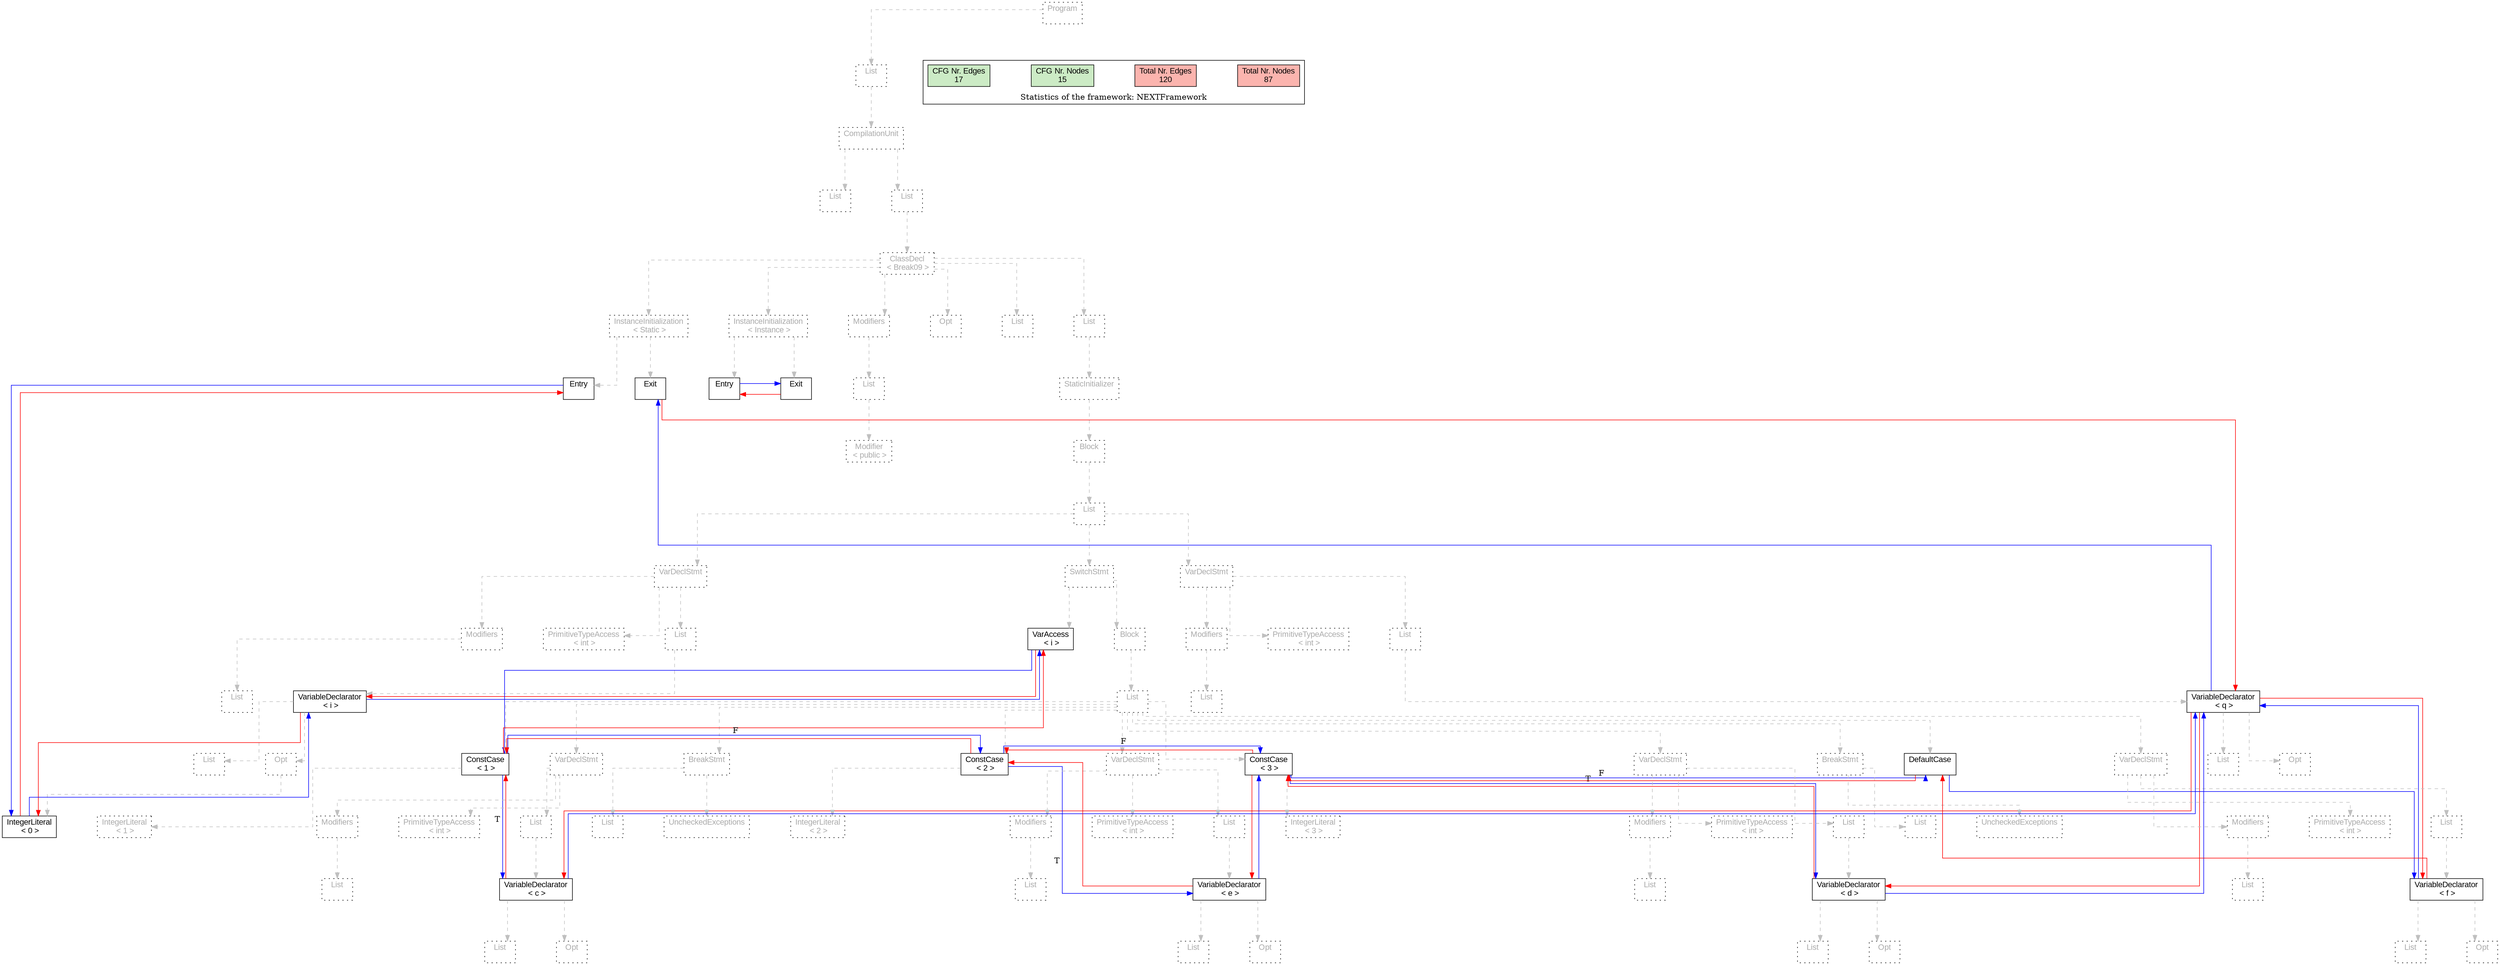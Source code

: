 digraph G {
graph [splines=ortho, nodesep="1", ranksep="1"]
node [shape=rect, fontname=Arial];
{ rank = same; "Program[0]"}
{ rank = same; "List[1]"}
{ rank = same; "CompilationUnit[2]"}
{ rank = same; "List[3]"; "List[4]"}
{ rank = same; "ClassDecl[5]"}
{ rank = same; "Modifiers[22]"; "Opt[25]"; "List[26]"; "List[27]"; "InstanceInitialization[6]"; "InstanceInitialization[14]"}
{ rank = same; "List[23]"; "StaticInitializer[28]"; "Entry[7]"; "Exit[8]"; "Entry[15]"; "Exit[16]"}
{ rank = same; "Modifier[24]"; "Block[29]"}
{ rank = same; "List[30]"}
{ rank = same; "VarDeclStmt[31]"; "SwitchStmt[40]"; "VarDeclStmt[89]"}
{ rank = same; "Modifiers[32]"; "PrimitiveTypeAccess[34]"; "List[35]"; "VarAccess[41]"; "Block[42]"; "Modifiers[90]"; "PrimitiveTypeAccess[92]"; "List[93]"}
{ rank = same; "List[33]"; "VariableDeclarator[36]"; "List[43]"; "List[91]"; "VariableDeclarator[94]"}
{ rank = same; "List[37]"; "Opt[38]"; "ConstCase[44]"; "VarDeclStmt[46]"; "BreakStmt[54]"; "ConstCase[57]"; "VarDeclStmt[59]"; "ConstCase[67]"; "VarDeclStmt[69]"; "BreakStmt[77]"; "DefaultCase[80]"; "VarDeclStmt[81]"; "List[95]"; "Opt[96]"}
{ rank = same; "IntegerLiteral[39]"; "IntegerLiteral[45]"; "Modifiers[47]"; "PrimitiveTypeAccess[49]"; "List[50]"; "List[56]"; "UncheckedExceptions[55]"; "IntegerLiteral[58]"; "Modifiers[60]"; "PrimitiveTypeAccess[62]"; "List[63]"; "IntegerLiteral[68]"; "Modifiers[70]"; "PrimitiveTypeAccess[72]"; "List[73]"; "List[79]"; "UncheckedExceptions[78]"; "Modifiers[82]"; "PrimitiveTypeAccess[84]"; "List[85]"}
{ rank = same; "List[48]"; "VariableDeclarator[51]"; "List[61]"; "VariableDeclarator[64]"; "List[71]"; "VariableDeclarator[74]"; "List[83]"; "VariableDeclarator[86]"}
{ rank = same; "List[52]"; "Opt[53]"; "List[65]"; "Opt[66]"; "List[75]"; "Opt[76]"; "List[87]"; "Opt[88]"}
"Program[0]" [label="Program\n ", style= dotted   fillcolor="#eeeeee" fontcolor="#aaaaaa"  ]
"List[1]" [label="List\n ", style= dotted   fillcolor="#eeeeee" fontcolor="#aaaaaa"  ]
"CompilationUnit[2]" [label="CompilationUnit\n ", style= dotted   fillcolor="#eeeeee" fontcolor="#aaaaaa"  ]
"List[3]" [label="List\n ", style= dotted   fillcolor="#eeeeee" fontcolor="#aaaaaa"  ]
"List[4]" [label="List\n ", style= dotted   fillcolor="#eeeeee" fontcolor="#aaaaaa"  ]
"ClassDecl[5]" [label="ClassDecl\n < Break09 >", style= dotted   fillcolor="#eeeeee" fontcolor="#aaaaaa"  ]
"Modifiers[22]" [label="Modifiers\n ", style= dotted   fillcolor="#eeeeee" fontcolor="#aaaaaa"  ]
"List[23]" [label="List\n ", style= dotted   fillcolor="#eeeeee" fontcolor="#aaaaaa"  ]
"Modifier[24]" [label="Modifier\n < public >", style= dotted   fillcolor="#eeeeee" fontcolor="#aaaaaa"  ]
"Opt[25]" [label="Opt\n ", style= dotted   fillcolor="#eeeeee" fontcolor="#aaaaaa"  ]
"List[26]" [label="List\n ", style= dotted   fillcolor="#eeeeee" fontcolor="#aaaaaa"  ]
"List[27]" [label="List\n ", style= dotted   fillcolor="#eeeeee" fontcolor="#aaaaaa"  ]
"StaticInitializer[28]" [label="StaticInitializer\n ", style= dotted   fillcolor="#eeeeee" fontcolor="#aaaaaa"  ]
"Block[29]" [label="Block\n ", style= dotted   fillcolor="#eeeeee" fontcolor="#aaaaaa"  ]
"List[30]" [label="List\n ", style= dotted   fillcolor="#eeeeee" fontcolor="#aaaaaa"  ]
"VarDeclStmt[31]" [label="VarDeclStmt\n ", style= dotted   fillcolor="#eeeeee" fontcolor="#aaaaaa"  ]
"Modifiers[32]" [label="Modifiers\n ", style= dotted   fillcolor="#eeeeee" fontcolor="#aaaaaa"  ]
"List[33]" [label="List\n ", style= dotted   fillcolor="#eeeeee" fontcolor="#aaaaaa"  ]
"PrimitiveTypeAccess[34]" [label="PrimitiveTypeAccess\n < int >", style= dotted   fillcolor="#eeeeee" fontcolor="#aaaaaa"  ]
"List[35]" [label="List\n ", style= dotted   fillcolor="#eeeeee" fontcolor="#aaaaaa"  ]
"VariableDeclarator[36]" [label="VariableDeclarator\n < i >", fillcolor=white   style=filled  ]
"List[37]" [label="List\n ", style= dotted   fillcolor="#eeeeee" fontcolor="#aaaaaa"  ]
"Opt[38]" [label="Opt\n ", style= dotted   fillcolor="#eeeeee" fontcolor="#aaaaaa"  ]
"IntegerLiteral[39]" [label="IntegerLiteral\n < 0 >", fillcolor=white   style=filled  ]
"SwitchStmt[40]" [label="SwitchStmt\n ", style= dotted   fillcolor="#eeeeee" fontcolor="#aaaaaa"  ]
"VarAccess[41]" [label="VarAccess\n < i >", fillcolor=white   style=filled  ]
"Block[42]" [label="Block\n ", style= dotted   fillcolor="#eeeeee" fontcolor="#aaaaaa"  ]
"List[43]" [label="List\n ", style= dotted   fillcolor="#eeeeee" fontcolor="#aaaaaa"  ]
"ConstCase[44]" [label="ConstCase\n < 1 >", fillcolor=white   style=filled  ]
"IntegerLiteral[45]" [label="IntegerLiteral\n < 1 >", style= dotted   fillcolor="#eeeeee" fontcolor="#aaaaaa"  ]
"VarDeclStmt[46]" [label="VarDeclStmt\n ", style= dotted   fillcolor="#eeeeee" fontcolor="#aaaaaa"  ]
"Modifiers[47]" [label="Modifiers\n ", style= dotted   fillcolor="#eeeeee" fontcolor="#aaaaaa"  ]
"List[48]" [label="List\n ", style= dotted   fillcolor="#eeeeee" fontcolor="#aaaaaa"  ]
"PrimitiveTypeAccess[49]" [label="PrimitiveTypeAccess\n < int >", style= dotted   fillcolor="#eeeeee" fontcolor="#aaaaaa"  ]
"List[50]" [label="List\n ", style= dotted   fillcolor="#eeeeee" fontcolor="#aaaaaa"  ]
"VariableDeclarator[51]" [label="VariableDeclarator\n < c >", fillcolor=white   style=filled  ]
"List[52]" [label="List\n ", style= dotted   fillcolor="#eeeeee" fontcolor="#aaaaaa"  ]
"Opt[53]" [label="Opt\n ", style= dotted   fillcolor="#eeeeee" fontcolor="#aaaaaa"  ]
"BreakStmt[54]" [label="BreakStmt\n ", style= dotted   fillcolor="#eeeeee" fontcolor="#aaaaaa"  ]
"List[56]" [label="List\n ", style= dotted   fillcolor="#eeeeee" fontcolor="#aaaaaa"  ]
"UncheckedExceptions[55]" [label="UncheckedExceptions\n ", style= dotted   fillcolor="#eeeeee" fontcolor="#aaaaaa"  ]
"ConstCase[57]" [label="ConstCase\n < 2 >", fillcolor=white   style=filled  ]
"IntegerLiteral[58]" [label="IntegerLiteral\n < 2 >", style= dotted   fillcolor="#eeeeee" fontcolor="#aaaaaa"  ]
"VarDeclStmt[59]" [label="VarDeclStmt\n ", style= dotted   fillcolor="#eeeeee" fontcolor="#aaaaaa"  ]
"Modifiers[60]" [label="Modifiers\n ", style= dotted   fillcolor="#eeeeee" fontcolor="#aaaaaa"  ]
"List[61]" [label="List\n ", style= dotted   fillcolor="#eeeeee" fontcolor="#aaaaaa"  ]
"PrimitiveTypeAccess[62]" [label="PrimitiveTypeAccess\n < int >", style= dotted   fillcolor="#eeeeee" fontcolor="#aaaaaa"  ]
"List[63]" [label="List\n ", style= dotted   fillcolor="#eeeeee" fontcolor="#aaaaaa"  ]
"VariableDeclarator[64]" [label="VariableDeclarator\n < e >", fillcolor=white   style=filled  ]
"List[65]" [label="List\n ", style= dotted   fillcolor="#eeeeee" fontcolor="#aaaaaa"  ]
"Opt[66]" [label="Opt\n ", style= dotted   fillcolor="#eeeeee" fontcolor="#aaaaaa"  ]
"ConstCase[67]" [label="ConstCase\n < 3 >", fillcolor=white   style=filled  ]
"IntegerLiteral[68]" [label="IntegerLiteral\n < 3 >", style= dotted   fillcolor="#eeeeee" fontcolor="#aaaaaa"  ]
"VarDeclStmt[69]" [label="VarDeclStmt\n ", style= dotted   fillcolor="#eeeeee" fontcolor="#aaaaaa"  ]
"Modifiers[70]" [label="Modifiers\n ", style= dotted   fillcolor="#eeeeee" fontcolor="#aaaaaa"  ]
"List[71]" [label="List\n ", style= dotted   fillcolor="#eeeeee" fontcolor="#aaaaaa"  ]
"PrimitiveTypeAccess[72]" [label="PrimitiveTypeAccess\n < int >", style= dotted   fillcolor="#eeeeee" fontcolor="#aaaaaa"  ]
"List[73]" [label="List\n ", style= dotted   fillcolor="#eeeeee" fontcolor="#aaaaaa"  ]
"VariableDeclarator[74]" [label="VariableDeclarator\n < d >", fillcolor=white   style=filled  ]
"List[75]" [label="List\n ", style= dotted   fillcolor="#eeeeee" fontcolor="#aaaaaa"  ]
"Opt[76]" [label="Opt\n ", style= dotted   fillcolor="#eeeeee" fontcolor="#aaaaaa"  ]
"BreakStmt[77]" [label="BreakStmt\n ", style= dotted   fillcolor="#eeeeee" fontcolor="#aaaaaa"  ]
"List[79]" [label="List\n ", style= dotted   fillcolor="#eeeeee" fontcolor="#aaaaaa"  ]
"UncheckedExceptions[78]" [label="UncheckedExceptions\n ", style= dotted   fillcolor="#eeeeee" fontcolor="#aaaaaa"  ]
"DefaultCase[80]" [label="DefaultCase\n ", fillcolor=white   style=filled  ]
"VarDeclStmt[81]" [label="VarDeclStmt\n ", style= dotted   fillcolor="#eeeeee" fontcolor="#aaaaaa"  ]
"Modifiers[82]" [label="Modifiers\n ", style= dotted   fillcolor="#eeeeee" fontcolor="#aaaaaa"  ]
"List[83]" [label="List\n ", style= dotted   fillcolor="#eeeeee" fontcolor="#aaaaaa"  ]
"PrimitiveTypeAccess[84]" [label="PrimitiveTypeAccess\n < int >", style= dotted   fillcolor="#eeeeee" fontcolor="#aaaaaa"  ]
"List[85]" [label="List\n ", style= dotted   fillcolor="#eeeeee" fontcolor="#aaaaaa"  ]
"VariableDeclarator[86]" [label="VariableDeclarator\n < f >", fillcolor=white   style=filled  ]
"List[87]" [label="List\n ", style= dotted   fillcolor="#eeeeee" fontcolor="#aaaaaa"  ]
"Opt[88]" [label="Opt\n ", style= dotted   fillcolor="#eeeeee" fontcolor="#aaaaaa"  ]
"VarDeclStmt[89]" [label="VarDeclStmt\n ", style= dotted   fillcolor="#eeeeee" fontcolor="#aaaaaa"  ]
"Modifiers[90]" [label="Modifiers\n ", style= dotted   fillcolor="#eeeeee" fontcolor="#aaaaaa"  ]
"List[91]" [label="List\n ", style= dotted   fillcolor="#eeeeee" fontcolor="#aaaaaa"  ]
"PrimitiveTypeAccess[92]" [label="PrimitiveTypeAccess\n < int >", style= dotted   fillcolor="#eeeeee" fontcolor="#aaaaaa"  ]
"List[93]" [label="List\n ", style= dotted   fillcolor="#eeeeee" fontcolor="#aaaaaa"  ]
"VariableDeclarator[94]" [label="VariableDeclarator\n < q >", fillcolor=white   style=filled  ]
"List[95]" [label="List\n ", style= dotted   fillcolor="#eeeeee" fontcolor="#aaaaaa"  ]
"Opt[96]" [label="Opt\n ", style= dotted   fillcolor="#eeeeee" fontcolor="#aaaaaa"  ]
"InstanceInitialization[6]" [label="InstanceInitialization\n < Instance >", style= dotted   fillcolor="#eeeeee" fontcolor="#aaaaaa"  ]
"Entry[7]" [label="Entry\n ", fillcolor=white   style=filled  ]
"Exit[8]" [label="Exit\n ", fillcolor=white   style=filled  ]
"InstanceInitialization[14]" [label="InstanceInitialization\n < Static >", style= dotted   fillcolor="#eeeeee" fontcolor="#aaaaaa"  ]
"Entry[15]" [label="Entry\n ", fillcolor=white   style=filled  ]
"Exit[16]" [label="Exit\n ", fillcolor=white   style=filled  ]
"CompilationUnit[2]" -> "List[3]" [style=dashed, color=gray]
"List[23]" -> "Modifier[24]" [style=dashed, color=gray]
"Modifiers[22]" -> "List[23]" [style=dashed, color=gray]
"ClassDecl[5]" -> "Modifiers[22]" [style=dashed, color=gray]
"ClassDecl[5]" -> "Opt[25]" [style=dashed, color=gray]
"ClassDecl[5]" -> "List[26]" [style=dashed, color=gray]
"Modifiers[32]" -> "List[33]" [style=dashed, color=gray]
"VarDeclStmt[31]" -> "Modifiers[32]" [style=dashed, color=gray]
"VarDeclStmt[31]" -> "PrimitiveTypeAccess[34]" [style=dashed, color=gray]
"VariableDeclarator[36]" -> "List[37]" [style=dashed, color=gray]
"Opt[38]" -> "IntegerLiteral[39]" [style=dashed, color=gray]
"VariableDeclarator[36]" -> "Opt[38]" [style=dashed, color=gray]
"List[35]" -> "VariableDeclarator[36]" [style=dashed, color=gray]
"VarDeclStmt[31]" -> "List[35]" [style=dashed, color=gray]
"List[30]" -> "VarDeclStmt[31]" [style=dashed, color=gray]
"SwitchStmt[40]" -> "VarAccess[41]" [style=dashed, color=gray]
"ConstCase[44]" -> "IntegerLiteral[45]" [style=dashed, color=gray]
"List[43]" -> "ConstCase[44]" [style=dashed, color=gray]
"Modifiers[47]" -> "List[48]" [style=dashed, color=gray]
"VarDeclStmt[46]" -> "Modifiers[47]" [style=dashed, color=gray]
"VarDeclStmt[46]" -> "PrimitiveTypeAccess[49]" [style=dashed, color=gray]
"VariableDeclarator[51]" -> "List[52]" [style=dashed, color=gray]
"VariableDeclarator[51]" -> "Opt[53]" [style=dashed, color=gray]
"List[50]" -> "VariableDeclarator[51]" [style=dashed, color=gray]
"VarDeclStmt[46]" -> "List[50]" [style=dashed, color=gray]
"List[43]" -> "VarDeclStmt[46]" [style=dashed, color=gray]
"BreakStmt[54]" -> "List[56]" [style=dashed, color=gray]
"BreakStmt[54]" -> "UncheckedExceptions[55]" [style=dashed, color=gray]
"List[43]" -> "BreakStmt[54]" [style=dashed, color=gray]
"ConstCase[57]" -> "IntegerLiteral[58]" [style=dashed, color=gray]
"List[43]" -> "ConstCase[57]" [style=dashed, color=gray]
"Modifiers[60]" -> "List[61]" [style=dashed, color=gray]
"VarDeclStmt[59]" -> "Modifiers[60]" [style=dashed, color=gray]
"VarDeclStmt[59]" -> "PrimitiveTypeAccess[62]" [style=dashed, color=gray]
"VariableDeclarator[64]" -> "List[65]" [style=dashed, color=gray]
"VariableDeclarator[64]" -> "Opt[66]" [style=dashed, color=gray]
"List[63]" -> "VariableDeclarator[64]" [style=dashed, color=gray]
"VarDeclStmt[59]" -> "List[63]" [style=dashed, color=gray]
"List[43]" -> "VarDeclStmt[59]" [style=dashed, color=gray]
"ConstCase[67]" -> "IntegerLiteral[68]" [style=dashed, color=gray]
"List[43]" -> "ConstCase[67]" [style=dashed, color=gray]
"Modifiers[70]" -> "List[71]" [style=dashed, color=gray]
"VarDeclStmt[69]" -> "Modifiers[70]" [style=dashed, color=gray]
"VarDeclStmt[69]" -> "PrimitiveTypeAccess[72]" [style=dashed, color=gray]
"VariableDeclarator[74]" -> "List[75]" [style=dashed, color=gray]
"VariableDeclarator[74]" -> "Opt[76]" [style=dashed, color=gray]
"List[73]" -> "VariableDeclarator[74]" [style=dashed, color=gray]
"VarDeclStmt[69]" -> "List[73]" [style=dashed, color=gray]
"List[43]" -> "VarDeclStmt[69]" [style=dashed, color=gray]
"BreakStmt[77]" -> "List[79]" [style=dashed, color=gray]
"BreakStmt[77]" -> "UncheckedExceptions[78]" [style=dashed, color=gray]
"List[43]" -> "BreakStmt[77]" [style=dashed, color=gray]
"List[43]" -> "DefaultCase[80]" [style=dashed, color=gray]
"Modifiers[82]" -> "List[83]" [style=dashed, color=gray]
"VarDeclStmt[81]" -> "Modifiers[82]" [style=dashed, color=gray]
"VarDeclStmt[81]" -> "PrimitiveTypeAccess[84]" [style=dashed, color=gray]
"VariableDeclarator[86]" -> "List[87]" [style=dashed, color=gray]
"VariableDeclarator[86]" -> "Opt[88]" [style=dashed, color=gray]
"List[85]" -> "VariableDeclarator[86]" [style=dashed, color=gray]
"VarDeclStmt[81]" -> "List[85]" [style=dashed, color=gray]
"List[43]" -> "VarDeclStmt[81]" [style=dashed, color=gray]
"Block[42]" -> "List[43]" [style=dashed, color=gray]
"SwitchStmt[40]" -> "Block[42]" [style=dashed, color=gray]
"List[30]" -> "SwitchStmt[40]" [style=dashed, color=gray]
"Modifiers[90]" -> "List[91]" [style=dashed, color=gray]
"VarDeclStmt[89]" -> "Modifiers[90]" [style=dashed, color=gray]
"VarDeclStmt[89]" -> "PrimitiveTypeAccess[92]" [style=dashed, color=gray]
"VariableDeclarator[94]" -> "List[95]" [style=dashed, color=gray]
"VariableDeclarator[94]" -> "Opt[96]" [style=dashed, color=gray]
"List[93]" -> "VariableDeclarator[94]" [style=dashed, color=gray]
"VarDeclStmt[89]" -> "List[93]" [style=dashed, color=gray]
"List[30]" -> "VarDeclStmt[89]" [style=dashed, color=gray]
"Block[29]" -> "List[30]" [style=dashed, color=gray]
"StaticInitializer[28]" -> "Block[29]" [style=dashed, color=gray]
"List[27]" -> "StaticInitializer[28]" [style=dashed, color=gray]
"ClassDecl[5]" -> "List[27]" [style=dashed, color=gray]
"InstanceInitialization[6]" -> "Entry[7]" [style=dashed, color=gray]
"InstanceInitialization[6]" -> "Exit[8]" [style=dashed, color=gray]
"InstanceInitialization[14]" -> "Entry[15]" [style=dashed, color=gray]
"InstanceInitialization[14]" -> "Exit[16]" [style=dashed, color=gray]
"ClassDecl[5]" -> "InstanceInitialization[6]" [style=dashed, color=gray]
"ClassDecl[5]" -> "InstanceInitialization[14]" [style=dashed, color=gray]
"List[4]" -> "ClassDecl[5]" [style=dashed, color=gray]
"CompilationUnit[2]" -> "List[4]" [style=dashed, color=gray]
"List[1]" -> "CompilationUnit[2]" [style=dashed, color=gray]
"Program[0]" -> "List[1]" [style=dashed, color=gray]
"Exit[16]" -> "VariableDeclarator[94]" [color=red, constraint=false]
"VariableDeclarator[94]" -> "Exit[16]" [color=blue, constraint=false, xlabel=" "] 
"VariableDeclarator[94]" -> "VariableDeclarator[51]" [color=red, constraint=false]
"VariableDeclarator[94]" -> "VariableDeclarator[74]" [color=red, constraint=false]
"VariableDeclarator[94]" -> "VariableDeclarator[86]" [color=red, constraint=false]
"VariableDeclarator[51]" -> "VariableDeclarator[94]" [color=blue, constraint=false, xlabel=" "] 
"VariableDeclarator[51]" -> "ConstCase[44]" [color=red, constraint=false]
"VariableDeclarator[74]" -> "VariableDeclarator[94]" [color=blue, constraint=false, xlabel=" "] 
"VariableDeclarator[74]" -> "ConstCase[67]" [color=red, constraint=false]
"VariableDeclarator[86]" -> "VariableDeclarator[94]" [color=blue, constraint=false, xlabel=" "] 
"VariableDeclarator[86]" -> "DefaultCase[80]" [color=red, constraint=false]
"DefaultCase[80]" -> "VariableDeclarator[86]" [color=blue, constraint=false, xlabel=" "] 
"DefaultCase[80]" -> "ConstCase[67]" [color=red, constraint=false]
"ConstCase[67]" -> "VariableDeclarator[74]" [color=blue, constraint=false, xlabel="T "] 
"ConstCase[67]" -> "DefaultCase[80]" [color=blue, constraint=false, xlabel="F "] 
"ConstCase[67]" -> "ConstCase[57]" [color=red, constraint=false]
"ConstCase[67]" -> "VariableDeclarator[64]" [color=red, constraint=false]
"VariableDeclarator[64]" -> "ConstCase[67]" [color=blue, constraint=false, xlabel=" "] 
"VariableDeclarator[64]" -> "ConstCase[57]" [color=red, constraint=false]
"ConstCase[57]" -> "VariableDeclarator[64]" [color=blue, constraint=false, xlabel="T "] 
"ConstCase[57]" -> "ConstCase[67]" [color=blue, constraint=false, xlabel="F "] 
"ConstCase[57]" -> "ConstCase[44]" [color=red, constraint=false]
"ConstCase[44]" -> "VariableDeclarator[51]" [color=blue, constraint=false, xlabel="T "] 
"ConstCase[44]" -> "ConstCase[57]" [color=blue, constraint=false, xlabel="F "] 
"ConstCase[44]" -> "VarAccess[41]" [color=red, constraint=false]
"VarAccess[41]" -> "ConstCase[44]" [color=blue, constraint=false, xlabel=" "] 
"VarAccess[41]" -> "VariableDeclarator[36]" [color=red, constraint=false]
"VariableDeclarator[36]" -> "VarAccess[41]" [color=blue, constraint=false, xlabel=" "] 
"VariableDeclarator[36]" -> "IntegerLiteral[39]" [color=red, constraint=false]
"IntegerLiteral[39]" -> "VariableDeclarator[36]" [color=blue, constraint=false, xlabel=" "] 
"IntegerLiteral[39]" -> "Entry[15]" [color=red, constraint=false]
"Entry[15]" -> "IntegerLiteral[39]" [color=blue, constraint=false, xlabel=" "] 
"Exit[8]" -> "Entry[7]" [color=red, constraint=false]
"Entry[7]" -> "Exit[8]" [color=blue, constraint=false, xlabel=" "] 
"List[3]" -> "List[4]" [style=invis]
"InstanceInitialization[14]" -> "InstanceInitialization[6]" -> "Modifiers[22]" -> "Opt[25]" -> "List[26]" -> "List[27]" [style=invis]
"VarDeclStmt[31]" -> "SwitchStmt[40]" -> "VarDeclStmt[89]" [style=invis]
"Modifiers[32]" -> "PrimitiveTypeAccess[34]" -> "List[35]" [style=invis]
"List[37]" -> "Opt[38]" [style=invis]
"VarAccess[41]" -> "Block[42]" [style=invis]
"ConstCase[44]" -> "VarDeclStmt[46]" -> "BreakStmt[54]" -> "ConstCase[57]" -> "VarDeclStmt[59]" -> "ConstCase[67]" -> "VarDeclStmt[69]" -> "BreakStmt[77]" -> "DefaultCase[80]" -> "VarDeclStmt[81]" [style=invis]
"Modifiers[47]" -> "PrimitiveTypeAccess[49]" -> "List[50]" [style=invis]
"List[52]" -> "Opt[53]" [style=invis]
"Modifiers[60]" -> "PrimitiveTypeAccess[62]" -> "List[63]" [style=invis]
"List[65]" -> "Opt[66]" [style=invis]
"Modifiers[70]" -> "PrimitiveTypeAccess[72]" -> "List[73]" [style=invis]
"List[75]" -> "Opt[76]" [style=invis]
"Modifiers[82]" -> "PrimitiveTypeAccess[84]" -> "List[85]" [style=invis]
"List[87]" -> "Opt[88]" [style=invis]
"Modifiers[90]" -> "PrimitiveTypeAccess[92]" -> "List[93]" [style=invis]
"List[95]" -> "Opt[96]" [style=invis]
"Entry[7]" -> "Exit[8]" [style=invis]
"Entry[15]" -> "Exit[16]" [style=invis]

subgraph cluster_legend {
{node [style=filled, fillcolor=1, colorscheme="pastel13"]
Nodes [label="Total Nr. Nodes
87", fillcolor=1]
Edges [label="Total Nr. Edges
120", fillcolor=1]
NodesCFG [label="CFG Nr. Nodes
15", fillcolor=3]
EdgesCFG [label="CFG Nr. Edges
17", fillcolor=3]
Nodes-> "Program[0]" -> NodesCFG  [style="invis"]
Edges -> "Program[0]" ->EdgesCFG [style="invis"]}
label = "Statistics of the framework: NEXTFramework"
style="solid"
ranksep=0.05
nodesep=0.01
labelloc = b
len=2
}}